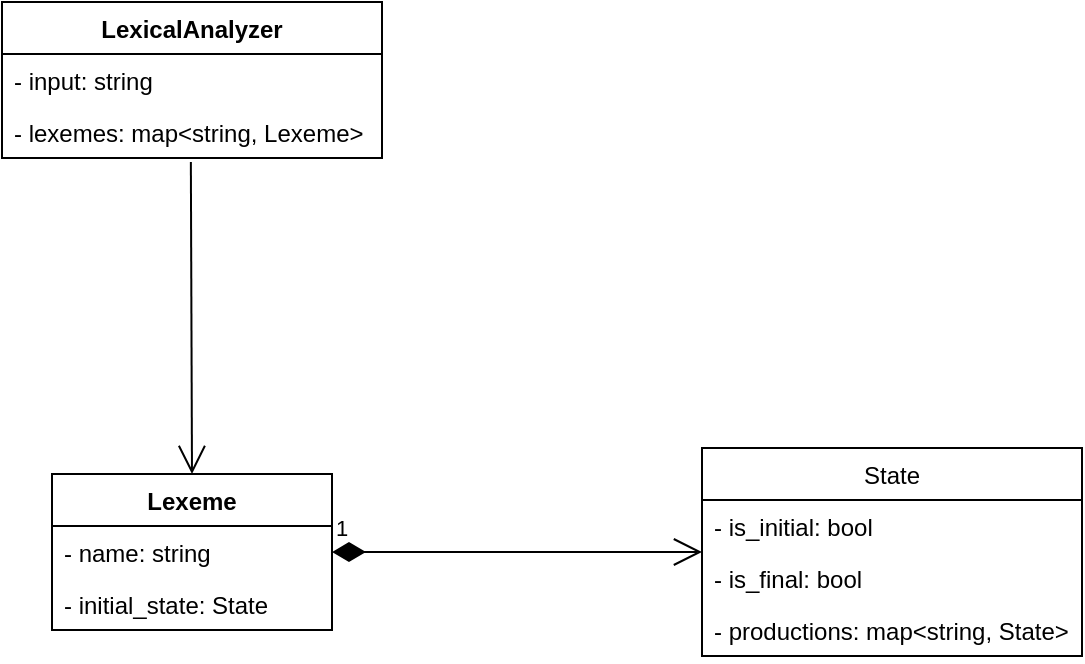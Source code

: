 <mxfile version="18.1.1" type="device"><diagram id="9aGIFRRakL_1ARDcop4_" name="Page-1"><mxGraphModel dx="1038" dy="551" grid="1" gridSize="10" guides="1" tooltips="1" connect="1" arrows="1" fold="1" page="1" pageScale="1" pageWidth="827" pageHeight="1169" math="0" shadow="0"><root><mxCell id="0"/><mxCell id="1" parent="0"/><mxCell id="WdEJGLSW8BodKHpK5hB_-6" value="LexicalAnalyzer" style="swimlane;fontStyle=1;childLayout=stackLayout;horizontal=1;startSize=26;fillColor=none;horizontalStack=0;resizeParent=1;resizeParentMax=0;resizeLast=0;collapsible=1;marginBottom=0;" vertex="1" parent="1"><mxGeometry x="170" y="50" width="190" height="78" as="geometry"/></mxCell><mxCell id="WdEJGLSW8BodKHpK5hB_-7" value="- input: string&#10;" style="text;strokeColor=none;fillColor=none;align=left;verticalAlign=top;spacingLeft=4;spacingRight=4;overflow=hidden;rotatable=0;points=[[0,0.5],[1,0.5]];portConstraint=eastwest;" vertex="1" parent="WdEJGLSW8BodKHpK5hB_-6"><mxGeometry y="26" width="190" height="26" as="geometry"/></mxCell><mxCell id="WdEJGLSW8BodKHpK5hB_-8" value="- lexemes: map&lt;string, Lexeme&gt;" style="text;strokeColor=none;fillColor=none;align=left;verticalAlign=top;spacingLeft=4;spacingRight=4;overflow=hidden;rotatable=0;points=[[0,0.5],[1,0.5]];portConstraint=eastwest;" vertex="1" parent="WdEJGLSW8BodKHpK5hB_-6"><mxGeometry y="52" width="190" height="26" as="geometry"/></mxCell><mxCell id="WdEJGLSW8BodKHpK5hB_-10" value="Lexeme" style="swimlane;fontStyle=1;childLayout=stackLayout;horizontal=1;startSize=26;fillColor=none;horizontalStack=0;resizeParent=1;resizeParentMax=0;resizeLast=0;collapsible=1;marginBottom=0;" vertex="1" parent="1"><mxGeometry x="195" y="286" width="140" height="78" as="geometry"/></mxCell><mxCell id="WdEJGLSW8BodKHpK5hB_-11" value="- name: string" style="text;strokeColor=none;fillColor=none;align=left;verticalAlign=top;spacingLeft=4;spacingRight=4;overflow=hidden;rotatable=0;points=[[0,0.5],[1,0.5]];portConstraint=eastwest;" vertex="1" parent="WdEJGLSW8BodKHpK5hB_-10"><mxGeometry y="26" width="140" height="26" as="geometry"/></mxCell><mxCell id="WdEJGLSW8BodKHpK5hB_-12" value="- initial_state: State" style="text;strokeColor=none;fillColor=none;align=left;verticalAlign=top;spacingLeft=4;spacingRight=4;overflow=hidden;rotatable=0;points=[[0,0.5],[1,0.5]];portConstraint=eastwest;" vertex="1" parent="WdEJGLSW8BodKHpK5hB_-10"><mxGeometry y="52" width="140" height="26" as="geometry"/></mxCell><mxCell id="WdEJGLSW8BodKHpK5hB_-18" value="State" style="swimlane;fontStyle=0;childLayout=stackLayout;horizontal=1;startSize=26;fillColor=none;horizontalStack=0;resizeParent=1;resizeParentMax=0;resizeLast=0;collapsible=1;marginBottom=0;" vertex="1" parent="1"><mxGeometry x="520" y="273" width="190" height="104" as="geometry"/></mxCell><mxCell id="WdEJGLSW8BodKHpK5hB_-19" value="- is_initial: bool" style="text;strokeColor=none;fillColor=none;align=left;verticalAlign=top;spacingLeft=4;spacingRight=4;overflow=hidden;rotatable=0;points=[[0,0.5],[1,0.5]];portConstraint=eastwest;" vertex="1" parent="WdEJGLSW8BodKHpK5hB_-18"><mxGeometry y="26" width="190" height="26" as="geometry"/></mxCell><mxCell id="WdEJGLSW8BodKHpK5hB_-20" value="- is_final: bool" style="text;strokeColor=none;fillColor=none;align=left;verticalAlign=top;spacingLeft=4;spacingRight=4;overflow=hidden;rotatable=0;points=[[0,0.5],[1,0.5]];portConstraint=eastwest;" vertex="1" parent="WdEJGLSW8BodKHpK5hB_-18"><mxGeometry y="52" width="190" height="26" as="geometry"/></mxCell><mxCell id="WdEJGLSW8BodKHpK5hB_-21" value="- productions: map&lt;string, State&gt;" style="text;strokeColor=none;fillColor=none;align=left;verticalAlign=top;spacingLeft=4;spacingRight=4;overflow=hidden;rotatable=0;points=[[0,0.5],[1,0.5]];portConstraint=eastwest;" vertex="1" parent="WdEJGLSW8BodKHpK5hB_-18"><mxGeometry y="78" width="190" height="26" as="geometry"/></mxCell><mxCell id="WdEJGLSW8BodKHpK5hB_-22" value="1" style="endArrow=open;html=1;endSize=12;startArrow=diamondThin;startSize=14;startFill=1;edgeStyle=orthogonalEdgeStyle;align=left;verticalAlign=bottom;rounded=0;" edge="1" parent="1" source="WdEJGLSW8BodKHpK5hB_-11"><mxGeometry x="-1" y="3" relative="1" as="geometry"><mxPoint x="350" y="290" as="sourcePoint"/><mxPoint x="520" y="325" as="targetPoint"/></mxGeometry></mxCell><mxCell id="WdEJGLSW8BodKHpK5hB_-30" value="" style="endArrow=open;endFill=1;endSize=12;html=1;rounded=0;exitX=0.497;exitY=1.077;exitDx=0;exitDy=0;exitPerimeter=0;entryX=0.5;entryY=0;entryDx=0;entryDy=0;" edge="1" parent="1" source="WdEJGLSW8BodKHpK5hB_-8" target="WdEJGLSW8BodKHpK5hB_-10"><mxGeometry width="160" relative="1" as="geometry"><mxPoint x="330" y="290" as="sourcePoint"/><mxPoint x="460" y="240" as="targetPoint"/></mxGeometry></mxCell></root></mxGraphModel></diagram></mxfile>
